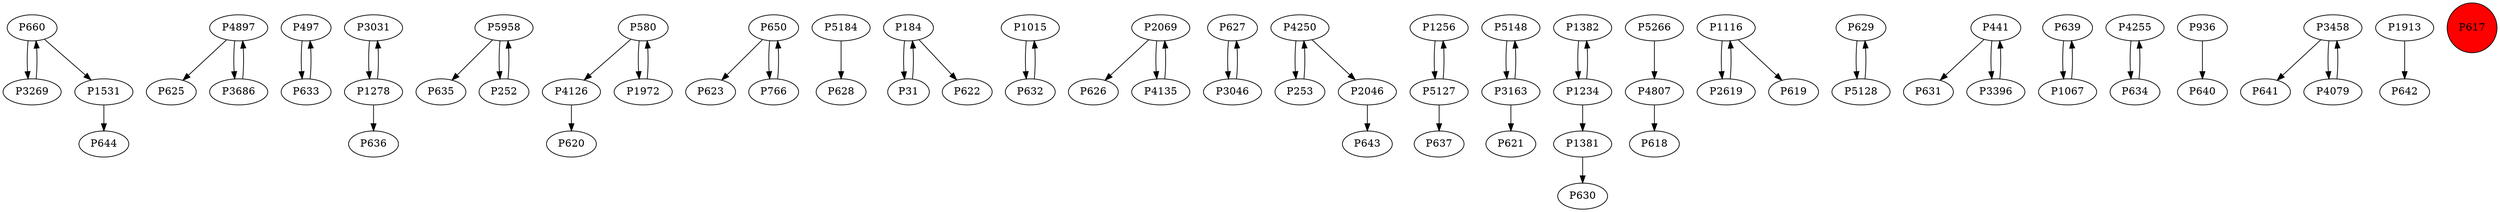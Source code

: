 digraph {
	P660 -> P3269
	P4897 -> P625
	P497 -> P633
	P3031 -> P1278
	P5958 -> P635
	P580 -> P4126
	P650 -> P623
	P5184 -> P628
	P184 -> P31
	P1015 -> P632
	P2069 -> P626
	P627 -> P3046
	P4250 -> P253
	P1256 -> P5127
	P5148 -> P3163
	P3269 -> P660
	P1382 -> P1234
	P3163 -> P621
	P4897 -> P3686
	P31 -> P184
	P184 -> P622
	P660 -> P1531
	P5266 -> P4807
	P3046 -> P627
	P650 -> P766
	P1116 -> P2619
	P629 -> P5128
	P441 -> P631
	P1116 -> P619
	P1278 -> P3031
	P4126 -> P620
	P639 -> P1067
	P4807 -> P618
	P3396 -> P441
	P1278 -> P636
	P2069 -> P4135
	P2619 -> P1116
	P1972 -> P580
	P580 -> P1972
	P4255 -> P634
	P5127 -> P637
	P936 -> P640
	P441 -> P3396
	P3458 -> P641
	P5958 -> P252
	P4135 -> P2069
	P766 -> P650
	P252 -> P5958
	P3163 -> P5148
	P5128 -> P629
	P1531 -> P644
	P1234 -> P1382
	P1234 -> P1381
	P2046 -> P643
	P1913 -> P642
	P634 -> P4255
	P3686 -> P4897
	P4079 -> P3458
	P253 -> P4250
	P632 -> P1015
	P4250 -> P2046
	P3458 -> P4079
	P5127 -> P1256
	P633 -> P497
	P1381 -> P630
	P1067 -> P639
	P617 [shape=circle]
	P617 [style=filled]
	P617 [fillcolor=red]
}